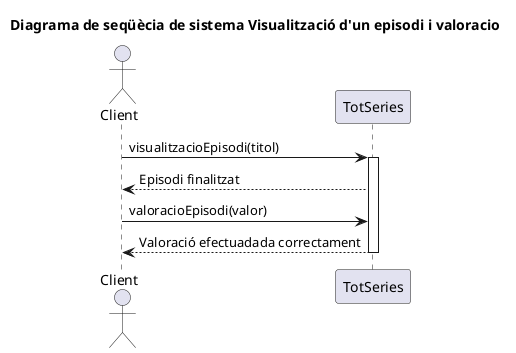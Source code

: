 @startuml

title Diagrama de seqüècia de sistema Visualització d'un episodi i valoracio
Actor Client
Client -> TotSeries: visualitzacioEpisodi(titol)
activate TotSeries

Client <-- TotSeries: Episodi finalitzat

Client -> TotSeries: valoracioEpisodi(valor)

Client <-- TotSeries: Valoració efectuadada correctament
deactivate TotSeries
@enduml
